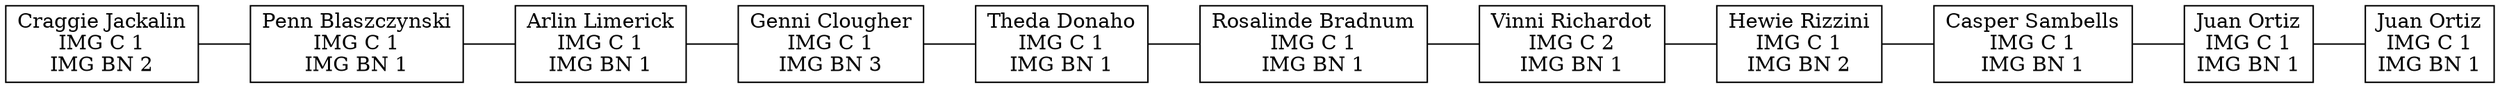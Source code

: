 digraph ejemplo {
node[shape=box]
edge[arrowhead=none]
0 [label="Craggie Jackalin\nIMG C 1\nIMG BN 2"]
1 [label="Penn Blaszczynski\nIMG C 1\nIMG BN 1"]
2 [label="Arlin Limerick\nIMG C 1\nIMG BN 1"]
3 [label="Genni Clougher\nIMG C 1\nIMG BN 3"]
4 [label="Theda Donaho\nIMG C 1\nIMG BN 1"]
5 [label="Rosalinde Bradnum\nIMG C 1\nIMG BN 1"]
6 [label="Vinni Richardot\nIMG C 2\nIMG BN 1"]
7 [label="Hewie Rizzini\nIMG C 1\nIMG BN 2"]
8 [label="Casper Sambells\nIMG C 1\nIMG BN 1"]
9 [label="Juan Ortiz\nIMG C 1\nIMG BN 1"]
10 [label="Juan Ortiz\nIMG C 1\nIMG BN 1"]
0->1
1->2
2->3
3->4
4->5
5->6
6->7
7->8
8->9
9->10
rankdir=LR
}